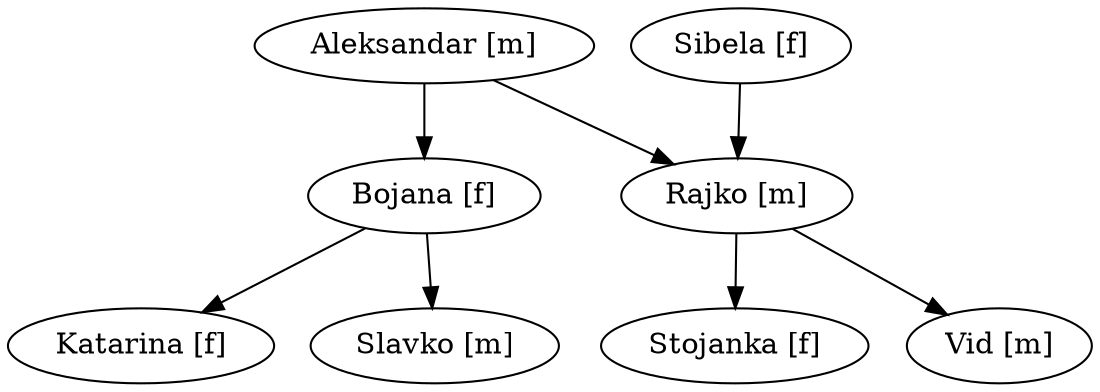 digraph FamilyTree
{
  "Aleksandar [m]" -> "Bojana [f]";
  "Aleksandar [m]" -> "Rajko [m]";
  "Bojana [f]" -> "Katarina [f]";
  "Bojana [f]" -> "Slavko [m]";
  "Katarina [f]";
  "Rajko [m]" -> "Stojanka [f]";
  "Rajko [m]" -> "Vid [m]";
  "Sibela [f]" -> "Rajko [m]";
  "Slavko [m]";
  "Stojanka [f]";
  "Vid [m]";
}
